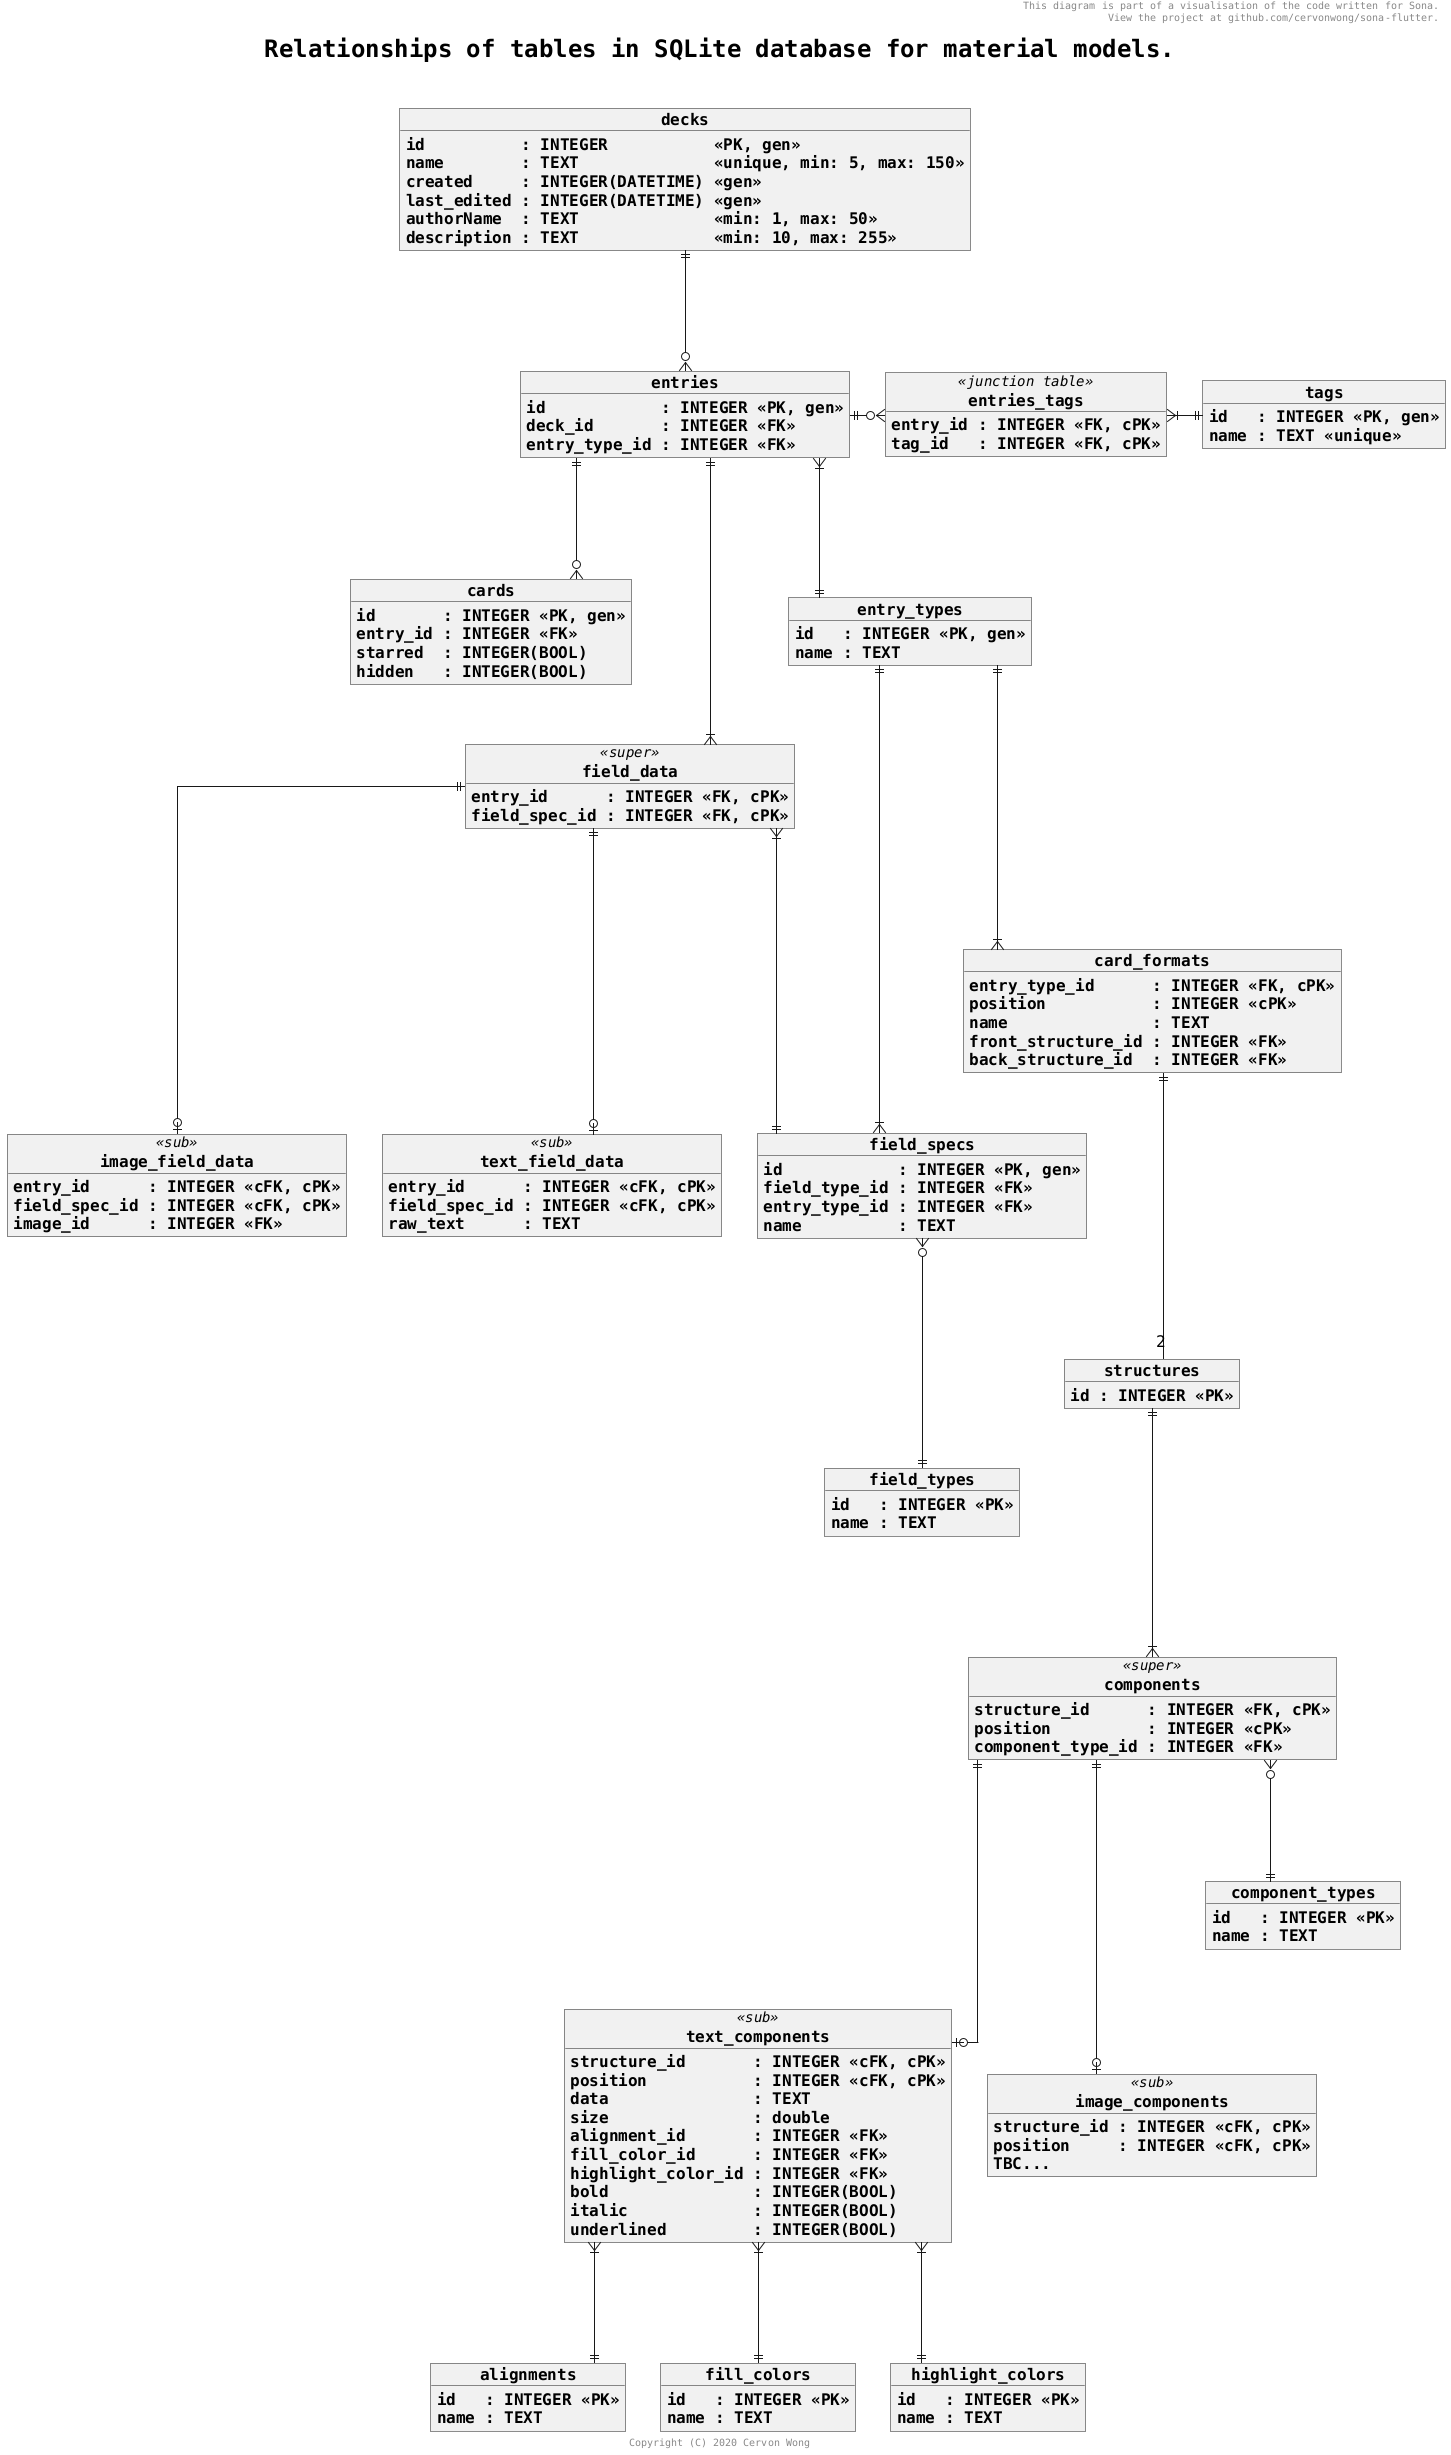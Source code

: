 @startuml

skinparam wrapWidth 1000
skinparam defaultFontName Monospaced
skinparam objectAttributeFontName Monospaced
skinparam objectStereotypeFontName Monospaced
skinparam defaultFontSize 16
skinparam objectFontSize 16
skinparam objectStereotypeFontSize 14
skinparam titleFontSize 24
skinparam titleFontStyle bold
skinparam objectFontStyle bold
skinparam linetype ortho
skinparam shadowing false

header This diagram is part of a visualisation of the code written for Sona.\n View the project at github.com/cervonwong/sona-flutter.
title Relationships of tables in SQLite database for material models.\n
footer Copyright (C) 2020 Cervon Wong

object decks {
	id          : INTEGER           <<PK, gen>>
	name        : TEXT              <<unique, min: 5, max: 150>>
	created     : INTEGER(DATETIME) <<gen>>
	last_edited : INTEGER(DATETIME) <<gen>>
	authorName  : TEXT              <<min: 1, max: 50>>
	description : TEXT              <<min: 10, max: 255>>
}

object entries {
	id            : INTEGER <<PK, gen>>
	deck_id       : INTEGER <<FK>>
	entry_type_id : INTEGER <<FK>>
}

object cards {
	id       : INTEGER <<PK, gen>>
	entry_id : INTEGER <<FK>>
	starred  : INTEGER(BOOL)
	hidden   : INTEGER(BOOL)
}

object tags {
	id   : INTEGER <<PK, gen>>
	name : TEXT <<unique>>
}

object entries_tags <<junction table>> {
	entry_id : INTEGER <<FK, cPK>>
	tag_id   : INTEGER <<FK, cPK>>
}

object field_specs {
	id            : INTEGER <<PK, gen>>
	field_type_id : INTEGER <<FK>>
	entry_type_id : INTEGER <<FK>>
	name          : TEXT
}

object field_types {
	id   : INTEGER <<PK>>
	name : TEXT
}

object field_data <<super>> {
	entry_id      : INTEGER <<FK, cPK>>
    field_spec_id : INTEGER <<FK, cPK>>
    ' Get field_type_id from field_specs table.
}

object text_field_data <<sub>> {
	entry_id      : INTEGER <<cFK, cPK>>
    field_spec_id : INTEGER <<cFK, cPK>>
	raw_text      : TEXT
}

object image_field_data <<sub>> {
	entry_id      : INTEGER <<cFK, cPK>>
    field_spec_id : INTEGER <<cFK, cPK>>
	image_id      : INTEGER <<FK>>
}

object entry_types {
	id   : INTEGER <<PK, gen>>
	name : TEXT
}

object card_formats {
	entry_type_id      : INTEGER <<FK, cPK>>
	position           : INTEGER <<cPK>>
	name               : TEXT
	front_structure_id : INTEGER <<FK>>
	back_structure_id  : INTEGER <<FK>>
}

object structures {
	id : INTEGER <<PK>>
}

object components <<super>> {
	structure_id      : INTEGER <<FK, cPK>>
	position          : INTEGER <<cPK>>
	component_type_id : INTEGER <<FK>>
}

object text_components <<sub>> {
	structure_id       : INTEGER <<cFK, cPK>>
	position           : INTEGER <<cFK, cPK>>
	data               : TEXT
	size               : double
	alignment_id       : INTEGER <<FK>>
	fill_color_id      : INTEGER <<FK>>
	highlight_color_id : INTEGER <<FK>>
	bold               : INTEGER(BOOL)
	italic             : INTEGER(BOOL)
	underlined         : INTEGER(BOOL)
}

object alignments {
	id   : INTEGER <<PK>>
	name : TEXT
}

object fill_colors {
	id   : INTEGER <<PK>>
	name : TEXT
}

object highlight_colors {
	id   : INTEGER <<PK>>
	name : TEXT
}

object image_components <<sub>> {
	structure_id : INTEGER <<cFK, cPK>>
    position     : INTEGER <<cFK, cPK>>
    TBC...
}

object component_types {
	id   : INTEGER <<PK>>
	name : TEXT
}

decks           ||---o{    entries
entries         ||---o{    cards
entries         ||-o{      entries_tags
entries_tags    }|-||      tags
field_specs     }o----||   field_types
field_data      ||----o|   text_field_data
field_data      ||----o|   image_field_data
field_data      }|----||   field_specs
entries         ||----|{   field_data
entries         }|---||    entry_types
entry_types     ||----|{   field_specs
entry_types     ||----|{   card_formats
card_formats    ||---- "2" structures
structures      ||----|{   components
components      }o---||    component_types
components      ||----o|   text_components
components      ||----o|   image_components
text_components }|---||    alignments
text_components }|---||    fill_colors
text_components }|---||    highlight_colors

@enduml
